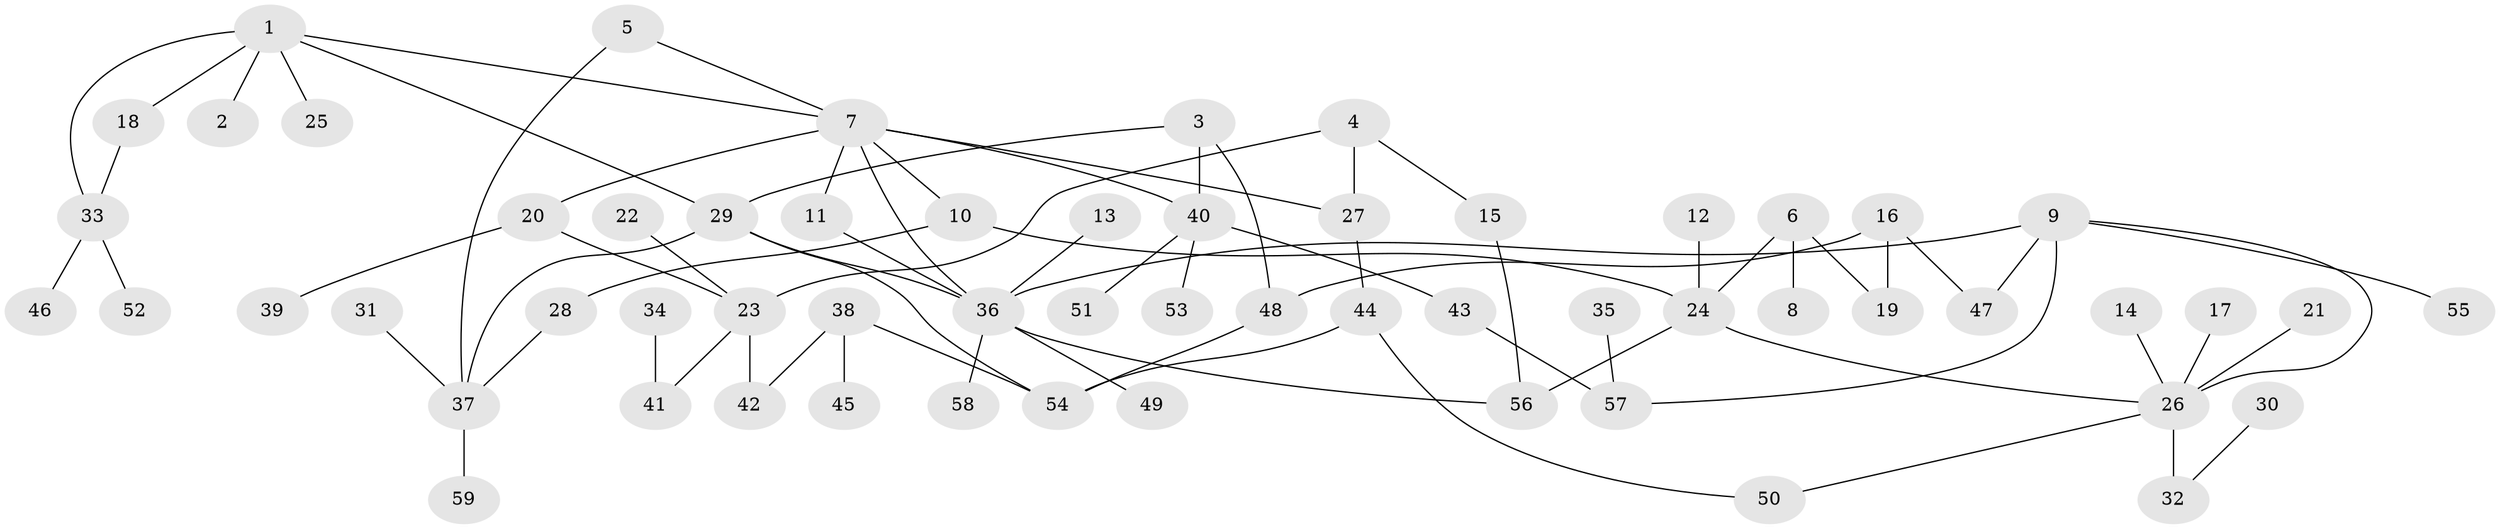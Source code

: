 // original degree distribution, {5: 0.05084745762711865, 4: 0.06779661016949153, 9: 0.00847457627118644, 1: 0.3813559322033898, 2: 0.2627118644067797, 6: 0.01694915254237288, 3: 0.2033898305084746, 8: 0.00847457627118644}
// Generated by graph-tools (version 1.1) at 2025/25/03/09/25 03:25:34]
// undirected, 59 vertices, 75 edges
graph export_dot {
graph [start="1"]
  node [color=gray90,style=filled];
  1;
  2;
  3;
  4;
  5;
  6;
  7;
  8;
  9;
  10;
  11;
  12;
  13;
  14;
  15;
  16;
  17;
  18;
  19;
  20;
  21;
  22;
  23;
  24;
  25;
  26;
  27;
  28;
  29;
  30;
  31;
  32;
  33;
  34;
  35;
  36;
  37;
  38;
  39;
  40;
  41;
  42;
  43;
  44;
  45;
  46;
  47;
  48;
  49;
  50;
  51;
  52;
  53;
  54;
  55;
  56;
  57;
  58;
  59;
  1 -- 2 [weight=1.0];
  1 -- 7 [weight=1.0];
  1 -- 18 [weight=1.0];
  1 -- 25 [weight=1.0];
  1 -- 29 [weight=1.0];
  1 -- 33 [weight=1.0];
  3 -- 29 [weight=1.0];
  3 -- 40 [weight=1.0];
  3 -- 48 [weight=1.0];
  4 -- 15 [weight=1.0];
  4 -- 23 [weight=1.0];
  4 -- 27 [weight=1.0];
  5 -- 7 [weight=1.0];
  5 -- 37 [weight=1.0];
  6 -- 8 [weight=1.0];
  6 -- 19 [weight=1.0];
  6 -- 24 [weight=1.0];
  7 -- 10 [weight=1.0];
  7 -- 11 [weight=1.0];
  7 -- 20 [weight=1.0];
  7 -- 27 [weight=1.0];
  7 -- 36 [weight=1.0];
  7 -- 40 [weight=1.0];
  9 -- 26 [weight=1.0];
  9 -- 36 [weight=1.0];
  9 -- 47 [weight=1.0];
  9 -- 55 [weight=1.0];
  9 -- 57 [weight=1.0];
  10 -- 24 [weight=1.0];
  10 -- 28 [weight=1.0];
  11 -- 36 [weight=1.0];
  12 -- 24 [weight=1.0];
  13 -- 36 [weight=1.0];
  14 -- 26 [weight=1.0];
  15 -- 56 [weight=1.0];
  16 -- 19 [weight=1.0];
  16 -- 47 [weight=1.0];
  16 -- 48 [weight=1.0];
  17 -- 26 [weight=1.0];
  18 -- 33 [weight=1.0];
  20 -- 23 [weight=1.0];
  20 -- 39 [weight=1.0];
  21 -- 26 [weight=1.0];
  22 -- 23 [weight=1.0];
  23 -- 41 [weight=1.0];
  23 -- 42 [weight=1.0];
  24 -- 26 [weight=1.0];
  24 -- 56 [weight=1.0];
  26 -- 32 [weight=2.0];
  26 -- 50 [weight=1.0];
  27 -- 44 [weight=1.0];
  28 -- 37 [weight=1.0];
  29 -- 36 [weight=1.0];
  29 -- 37 [weight=1.0];
  29 -- 54 [weight=1.0];
  30 -- 32 [weight=1.0];
  31 -- 37 [weight=1.0];
  33 -- 46 [weight=1.0];
  33 -- 52 [weight=1.0];
  34 -- 41 [weight=1.0];
  35 -- 57 [weight=1.0];
  36 -- 49 [weight=1.0];
  36 -- 56 [weight=1.0];
  36 -- 58 [weight=1.0];
  37 -- 59 [weight=1.0];
  38 -- 42 [weight=1.0];
  38 -- 45 [weight=1.0];
  38 -- 54 [weight=1.0];
  40 -- 43 [weight=1.0];
  40 -- 51 [weight=1.0];
  40 -- 53 [weight=1.0];
  43 -- 57 [weight=1.0];
  44 -- 50 [weight=1.0];
  44 -- 54 [weight=1.0];
  48 -- 54 [weight=1.0];
}
